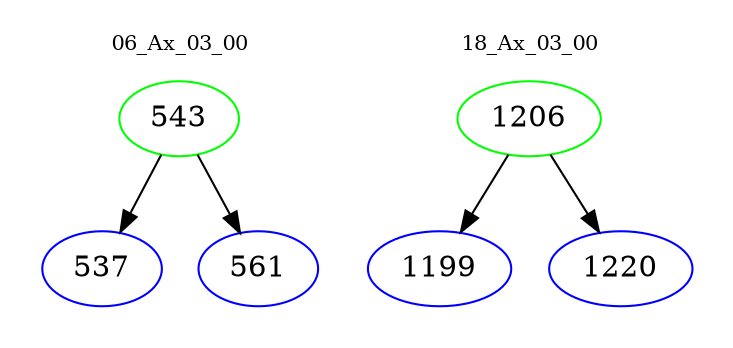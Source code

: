 digraph{
subgraph cluster_0 {
color = white
label = "06_Ax_03_00";
fontsize=10;
T0_543 [label="543", color="green"]
T0_543 -> T0_537 [color="black"]
T0_537 [label="537", color="blue"]
T0_543 -> T0_561 [color="black"]
T0_561 [label="561", color="blue"]
}
subgraph cluster_1 {
color = white
label = "18_Ax_03_00";
fontsize=10;
T1_1206 [label="1206", color="green"]
T1_1206 -> T1_1199 [color="black"]
T1_1199 [label="1199", color="blue"]
T1_1206 -> T1_1220 [color="black"]
T1_1220 [label="1220", color="blue"]
}
}
